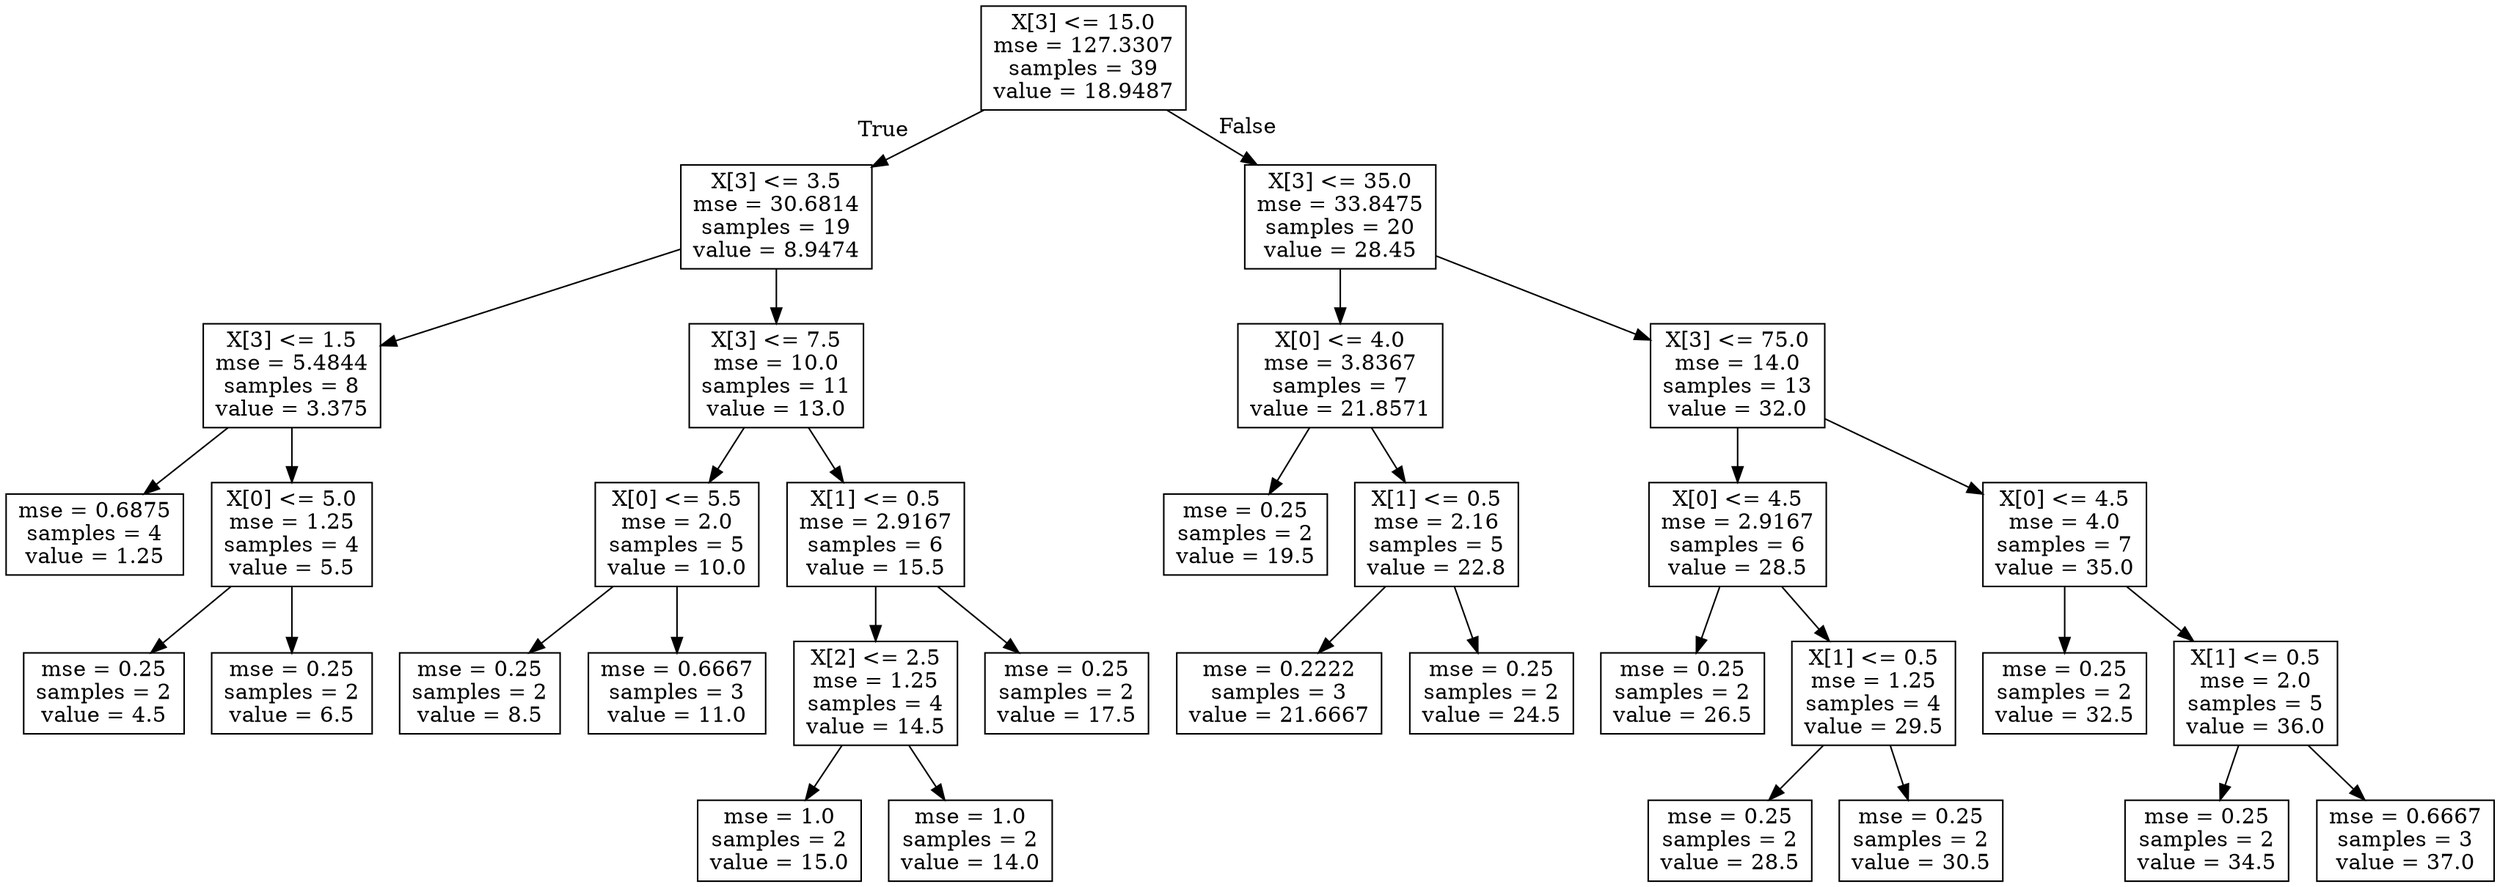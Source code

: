 digraph Tree {
node [shape=box] ;
0 [label="X[3] <= 15.0\nmse = 127.3307\nsamples = 39\nvalue = 18.9487"] ;
1 [label="X[3] <= 3.5\nmse = 30.6814\nsamples = 19\nvalue = 8.9474"] ;
0 -> 1 [labeldistance=2.5, labelangle=45, headlabel="True"] ;
2 [label="X[3] <= 1.5\nmse = 5.4844\nsamples = 8\nvalue = 3.375"] ;
1 -> 2 ;
3 [label="mse = 0.6875\nsamples = 4\nvalue = 1.25"] ;
2 -> 3 ;
4 [label="X[0] <= 5.0\nmse = 1.25\nsamples = 4\nvalue = 5.5"] ;
2 -> 4 ;
5 [label="mse = 0.25\nsamples = 2\nvalue = 4.5"] ;
4 -> 5 ;
6 [label="mse = 0.25\nsamples = 2\nvalue = 6.5"] ;
4 -> 6 ;
7 [label="X[3] <= 7.5\nmse = 10.0\nsamples = 11\nvalue = 13.0"] ;
1 -> 7 ;
8 [label="X[0] <= 5.5\nmse = 2.0\nsamples = 5\nvalue = 10.0"] ;
7 -> 8 ;
9 [label="mse = 0.25\nsamples = 2\nvalue = 8.5"] ;
8 -> 9 ;
10 [label="mse = 0.6667\nsamples = 3\nvalue = 11.0"] ;
8 -> 10 ;
11 [label="X[1] <= 0.5\nmse = 2.9167\nsamples = 6\nvalue = 15.5"] ;
7 -> 11 ;
12 [label="X[2] <= 2.5\nmse = 1.25\nsamples = 4\nvalue = 14.5"] ;
11 -> 12 ;
13 [label="mse = 1.0\nsamples = 2\nvalue = 15.0"] ;
12 -> 13 ;
14 [label="mse = 1.0\nsamples = 2\nvalue = 14.0"] ;
12 -> 14 ;
15 [label="mse = 0.25\nsamples = 2\nvalue = 17.5"] ;
11 -> 15 ;
16 [label="X[3] <= 35.0\nmse = 33.8475\nsamples = 20\nvalue = 28.45"] ;
0 -> 16 [labeldistance=2.5, labelangle=-45, headlabel="False"] ;
17 [label="X[0] <= 4.0\nmse = 3.8367\nsamples = 7\nvalue = 21.8571"] ;
16 -> 17 ;
18 [label="mse = 0.25\nsamples = 2\nvalue = 19.5"] ;
17 -> 18 ;
19 [label="X[1] <= 0.5\nmse = 2.16\nsamples = 5\nvalue = 22.8"] ;
17 -> 19 ;
20 [label="mse = 0.2222\nsamples = 3\nvalue = 21.6667"] ;
19 -> 20 ;
21 [label="mse = 0.25\nsamples = 2\nvalue = 24.5"] ;
19 -> 21 ;
22 [label="X[3] <= 75.0\nmse = 14.0\nsamples = 13\nvalue = 32.0"] ;
16 -> 22 ;
23 [label="X[0] <= 4.5\nmse = 2.9167\nsamples = 6\nvalue = 28.5"] ;
22 -> 23 ;
24 [label="mse = 0.25\nsamples = 2\nvalue = 26.5"] ;
23 -> 24 ;
25 [label="X[1] <= 0.5\nmse = 1.25\nsamples = 4\nvalue = 29.5"] ;
23 -> 25 ;
26 [label="mse = 0.25\nsamples = 2\nvalue = 28.5"] ;
25 -> 26 ;
27 [label="mse = 0.25\nsamples = 2\nvalue = 30.5"] ;
25 -> 27 ;
28 [label="X[0] <= 4.5\nmse = 4.0\nsamples = 7\nvalue = 35.0"] ;
22 -> 28 ;
29 [label="mse = 0.25\nsamples = 2\nvalue = 32.5"] ;
28 -> 29 ;
30 [label="X[1] <= 0.5\nmse = 2.0\nsamples = 5\nvalue = 36.0"] ;
28 -> 30 ;
31 [label="mse = 0.25\nsamples = 2\nvalue = 34.5"] ;
30 -> 31 ;
32 [label="mse = 0.6667\nsamples = 3\nvalue = 37.0"] ;
30 -> 32 ;
}